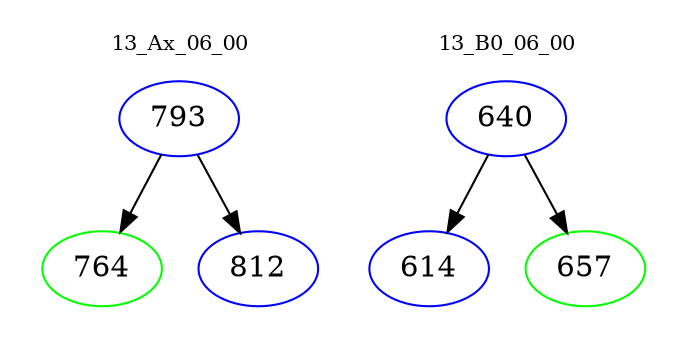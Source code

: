 digraph{
subgraph cluster_0 {
color = white
label = "13_Ax_06_00";
fontsize=10;
T0_793 [label="793", color="blue"]
T0_793 -> T0_764 [color="black"]
T0_764 [label="764", color="green"]
T0_793 -> T0_812 [color="black"]
T0_812 [label="812", color="blue"]
}
subgraph cluster_1 {
color = white
label = "13_B0_06_00";
fontsize=10;
T1_640 [label="640", color="blue"]
T1_640 -> T1_614 [color="black"]
T1_614 [label="614", color="blue"]
T1_640 -> T1_657 [color="black"]
T1_657 [label="657", color="green"]
}
}
